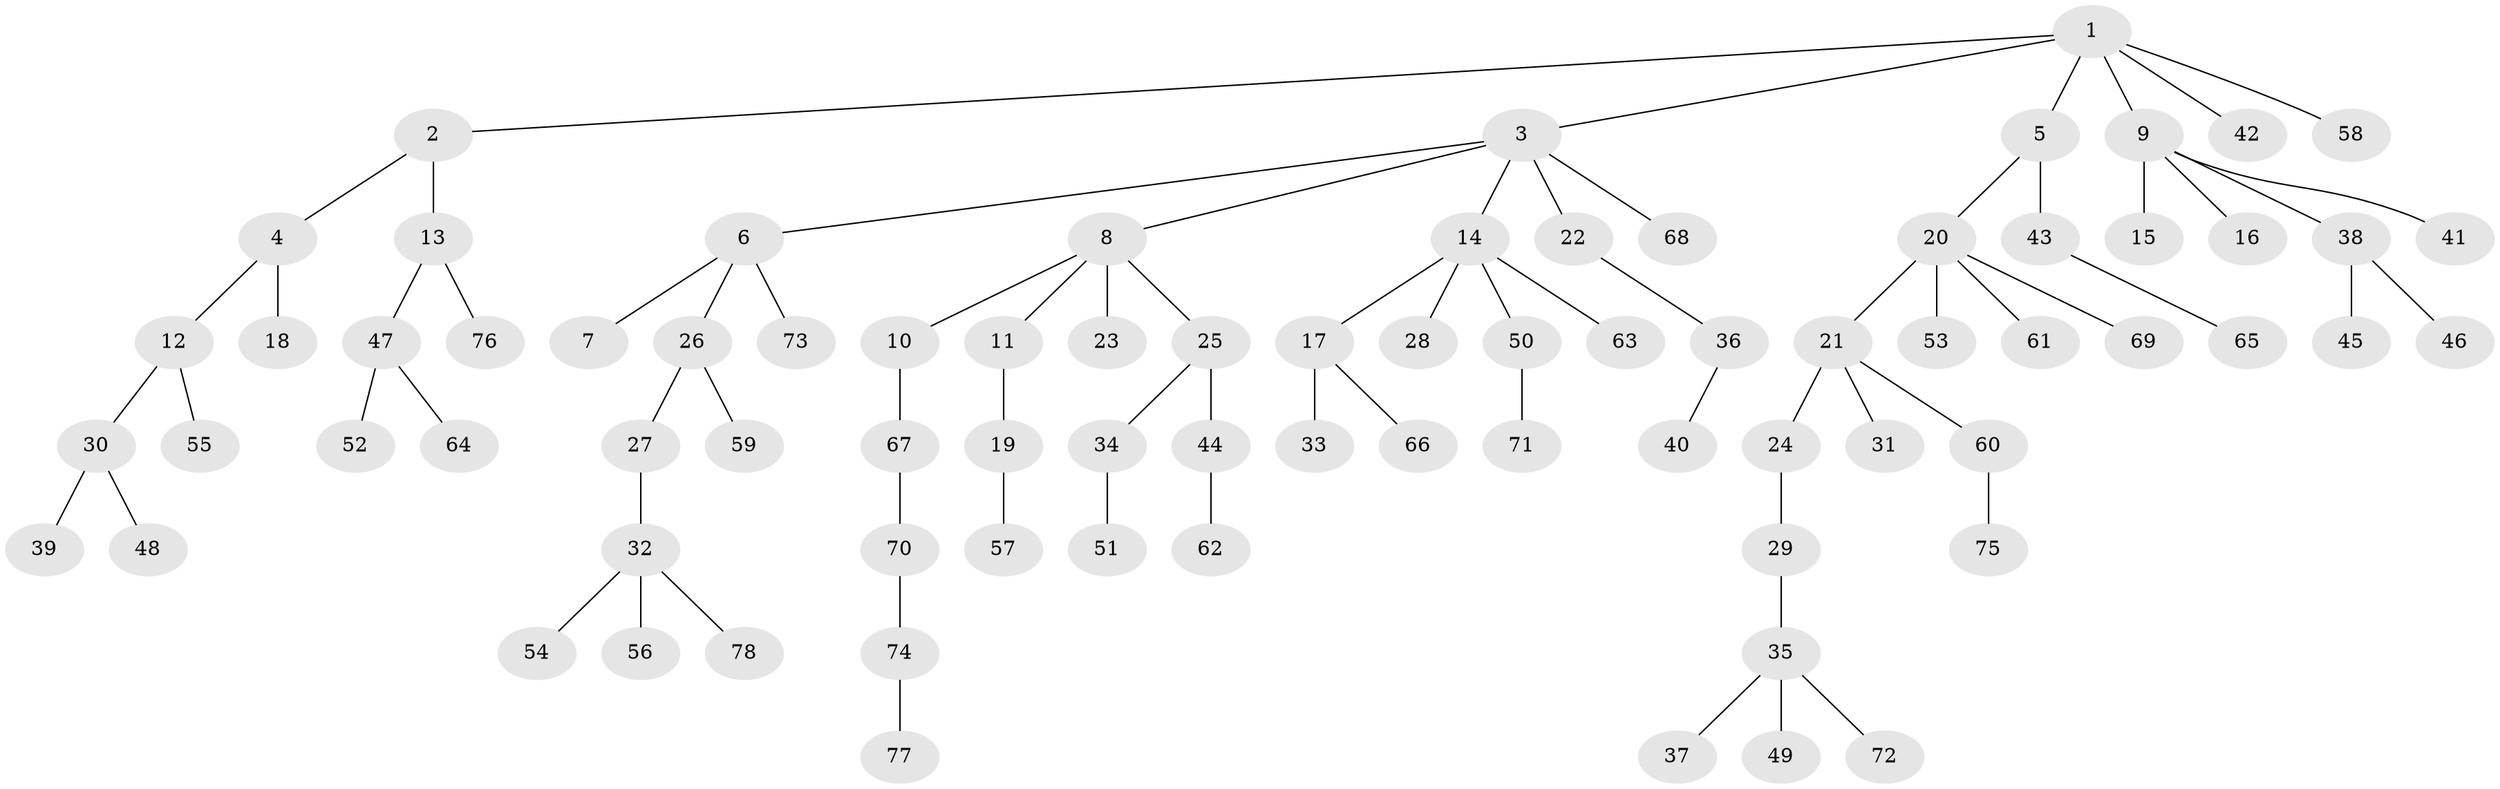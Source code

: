 // coarse degree distribution, {19: 0.04, 3: 0.08, 1: 0.84, 2: 0.04}
// Generated by graph-tools (version 1.1) at 2025/19/03/04/25 18:19:09]
// undirected, 78 vertices, 77 edges
graph export_dot {
graph [start="1"]
  node [color=gray90,style=filled];
  1;
  2;
  3;
  4;
  5;
  6;
  7;
  8;
  9;
  10;
  11;
  12;
  13;
  14;
  15;
  16;
  17;
  18;
  19;
  20;
  21;
  22;
  23;
  24;
  25;
  26;
  27;
  28;
  29;
  30;
  31;
  32;
  33;
  34;
  35;
  36;
  37;
  38;
  39;
  40;
  41;
  42;
  43;
  44;
  45;
  46;
  47;
  48;
  49;
  50;
  51;
  52;
  53;
  54;
  55;
  56;
  57;
  58;
  59;
  60;
  61;
  62;
  63;
  64;
  65;
  66;
  67;
  68;
  69;
  70;
  71;
  72;
  73;
  74;
  75;
  76;
  77;
  78;
  1 -- 2;
  1 -- 3;
  1 -- 5;
  1 -- 9;
  1 -- 42;
  1 -- 58;
  2 -- 4;
  2 -- 13;
  3 -- 6;
  3 -- 8;
  3 -- 14;
  3 -- 22;
  3 -- 68;
  4 -- 12;
  4 -- 18;
  5 -- 20;
  5 -- 43;
  6 -- 7;
  6 -- 26;
  6 -- 73;
  8 -- 10;
  8 -- 11;
  8 -- 23;
  8 -- 25;
  9 -- 15;
  9 -- 16;
  9 -- 38;
  9 -- 41;
  10 -- 67;
  11 -- 19;
  12 -- 30;
  12 -- 55;
  13 -- 47;
  13 -- 76;
  14 -- 17;
  14 -- 28;
  14 -- 50;
  14 -- 63;
  17 -- 33;
  17 -- 66;
  19 -- 57;
  20 -- 21;
  20 -- 53;
  20 -- 61;
  20 -- 69;
  21 -- 24;
  21 -- 31;
  21 -- 60;
  22 -- 36;
  24 -- 29;
  25 -- 34;
  25 -- 44;
  26 -- 27;
  26 -- 59;
  27 -- 32;
  29 -- 35;
  30 -- 39;
  30 -- 48;
  32 -- 54;
  32 -- 56;
  32 -- 78;
  34 -- 51;
  35 -- 37;
  35 -- 49;
  35 -- 72;
  36 -- 40;
  38 -- 45;
  38 -- 46;
  43 -- 65;
  44 -- 62;
  47 -- 52;
  47 -- 64;
  50 -- 71;
  60 -- 75;
  67 -- 70;
  70 -- 74;
  74 -- 77;
}
